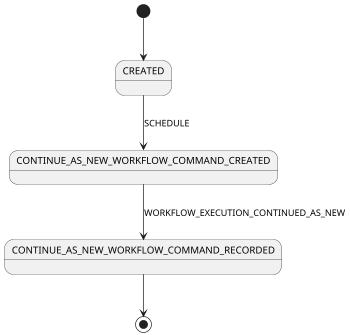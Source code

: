 ` Copyright (C) 2020 Temporal Technologies, Inc. All Rights Reserved.
`
` Copyright 2012-2016 Amazon.com, Inc. or its affiliates. All Rights Reserved.
`
` Modifications copyright (C) 2017 Uber Technologies, Inc.
`
` Licensed under the Apache License, Version 2.0 (the "License"). You may not
` use this file except in compliance with the License. A copy of the License is
` located at
`
` http://aws.amazon.com/apache2.0
`
` or in the "license" file accompanying this file. This file is distributed on
` an "AS IS" BASIS, WITHOUT WARRANTIES OR CONDITIONS OF ANY KIND, either
` express or implied. See the License for the specific language governing
` permissions and limitations under the License.

` Generated from src/main/java/io/temporal/internal/csm/ContinueAsNewWorkflowCommands.java
` by io.temporal.internal.csm.CommandsGeneratePlantUMLStateDiagrams

@startuml
scale 350 width
[*] --> CREATED
CREATED --> CONTINUE_AS_NEW_WORKFLOW_COMMAND_CREATED: SCHEDULE
CONTINUE_AS_NEW_WORKFLOW_COMMAND_CREATED --> CONTINUE_AS_NEW_WORKFLOW_COMMAND_RECORDED: WORKFLOW_EXECUTION_CONTINUED_AS_NEW
CONTINUE_AS_NEW_WORKFLOW_COMMAND_RECORDED --> [*]
@enduml

